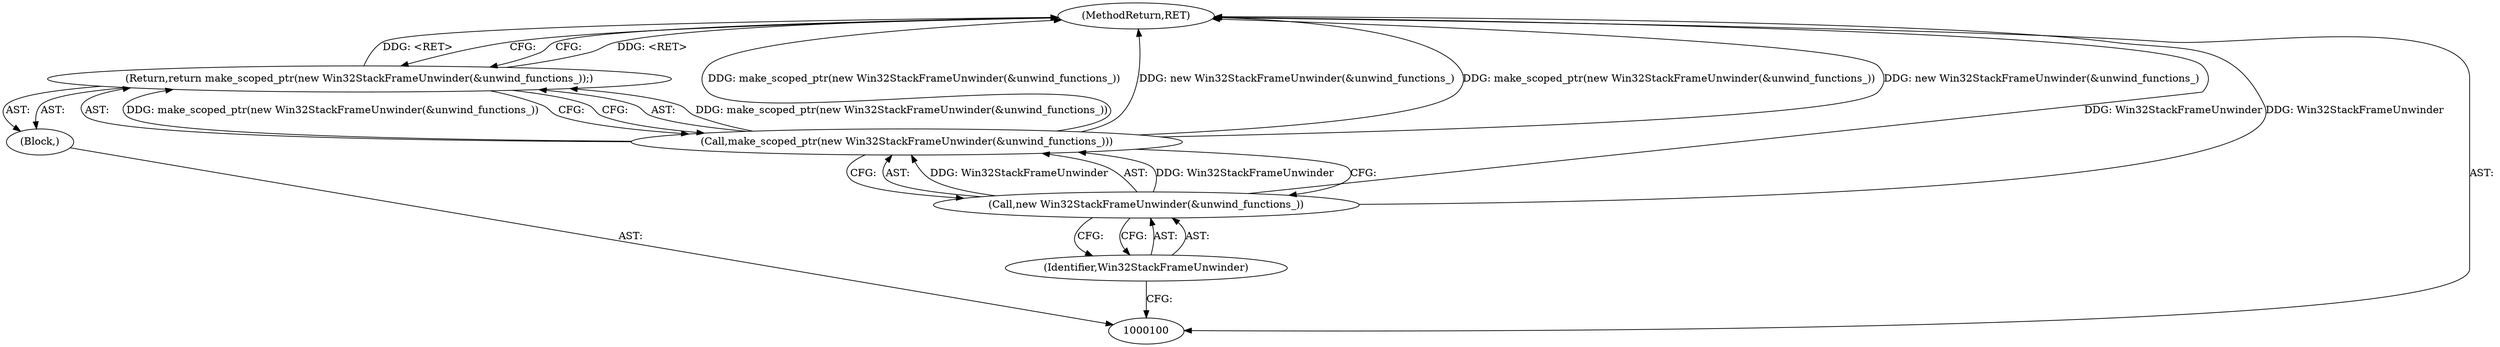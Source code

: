 digraph "1_Chrome_0fb75f1e468fe9054be3b3d3d5b9bf9a66e4199d_16" {
"1000106" [label="(MethodReturn,RET)"];
"1000101" [label="(Block,)"];
"1000102" [label="(Return,return make_scoped_ptr(new Win32StackFrameUnwinder(&unwind_functions_));)"];
"1000104" [label="(Call,new Win32StackFrameUnwinder(&unwind_functions_))"];
"1000105" [label="(Identifier,Win32StackFrameUnwinder)"];
"1000103" [label="(Call,make_scoped_ptr(new Win32StackFrameUnwinder(&unwind_functions_)))"];
"1000106" -> "1000100"  [label="AST: "];
"1000106" -> "1000102"  [label="CFG: "];
"1000103" -> "1000106"  [label="DDG: make_scoped_ptr(new Win32StackFrameUnwinder(&unwind_functions_))"];
"1000103" -> "1000106"  [label="DDG: new Win32StackFrameUnwinder(&unwind_functions_)"];
"1000104" -> "1000106"  [label="DDG: Win32StackFrameUnwinder"];
"1000102" -> "1000106"  [label="DDG: <RET>"];
"1000101" -> "1000100"  [label="AST: "];
"1000102" -> "1000101"  [label="AST: "];
"1000102" -> "1000101"  [label="AST: "];
"1000102" -> "1000103"  [label="CFG: "];
"1000103" -> "1000102"  [label="AST: "];
"1000106" -> "1000102"  [label="CFG: "];
"1000102" -> "1000106"  [label="DDG: <RET>"];
"1000103" -> "1000102"  [label="DDG: make_scoped_ptr(new Win32StackFrameUnwinder(&unwind_functions_))"];
"1000104" -> "1000103"  [label="AST: "];
"1000104" -> "1000105"  [label="CFG: "];
"1000105" -> "1000104"  [label="AST: "];
"1000103" -> "1000104"  [label="CFG: "];
"1000104" -> "1000106"  [label="DDG: Win32StackFrameUnwinder"];
"1000104" -> "1000103"  [label="DDG: Win32StackFrameUnwinder"];
"1000105" -> "1000104"  [label="AST: "];
"1000105" -> "1000100"  [label="CFG: "];
"1000104" -> "1000105"  [label="CFG: "];
"1000103" -> "1000102"  [label="AST: "];
"1000103" -> "1000104"  [label="CFG: "];
"1000104" -> "1000103"  [label="AST: "];
"1000102" -> "1000103"  [label="CFG: "];
"1000103" -> "1000106"  [label="DDG: make_scoped_ptr(new Win32StackFrameUnwinder(&unwind_functions_))"];
"1000103" -> "1000106"  [label="DDG: new Win32StackFrameUnwinder(&unwind_functions_)"];
"1000103" -> "1000102"  [label="DDG: make_scoped_ptr(new Win32StackFrameUnwinder(&unwind_functions_))"];
"1000104" -> "1000103"  [label="DDG: Win32StackFrameUnwinder"];
}
